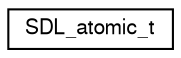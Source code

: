 digraph "Graphical Class Hierarchy"
{
  edge [fontname="FreeSans",fontsize="10",labelfontname="FreeSans",labelfontsize="10"];
  node [fontname="FreeSans",fontsize="10",shape=record];
  rankdir="LR";
  Node1 [label="SDL_atomic_t",height=0.2,width=0.4,color="black", fillcolor="white", style="filled",URL="$de/d13/struct_s_d_l__atomic__t.html",tooltip="A type representing an atomic integer value. It is a struct so people don&#39;t accidentally use numeric ..."];
}
